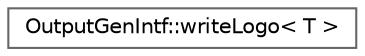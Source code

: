 digraph "Graphical Class Hierarchy"
{
 // INTERACTIVE_SVG=YES
 // LATEX_PDF_SIZE
  bgcolor="transparent";
  edge [fontname=Helvetica,fontsize=10,labelfontname=Helvetica,labelfontsize=10];
  node [fontname=Helvetica,fontsize=10,shape=box,height=0.2,width=0.4];
  rankdir="LR";
  Node0 [label="OutputGenIntf::writeLogo\< T \>",height=0.2,width=0.4,color="grey40", fillcolor="white", style="filled",URL="$da/d86/struct_output_gen_intf_1_1write_logo.html",tooltip=" "];
}
